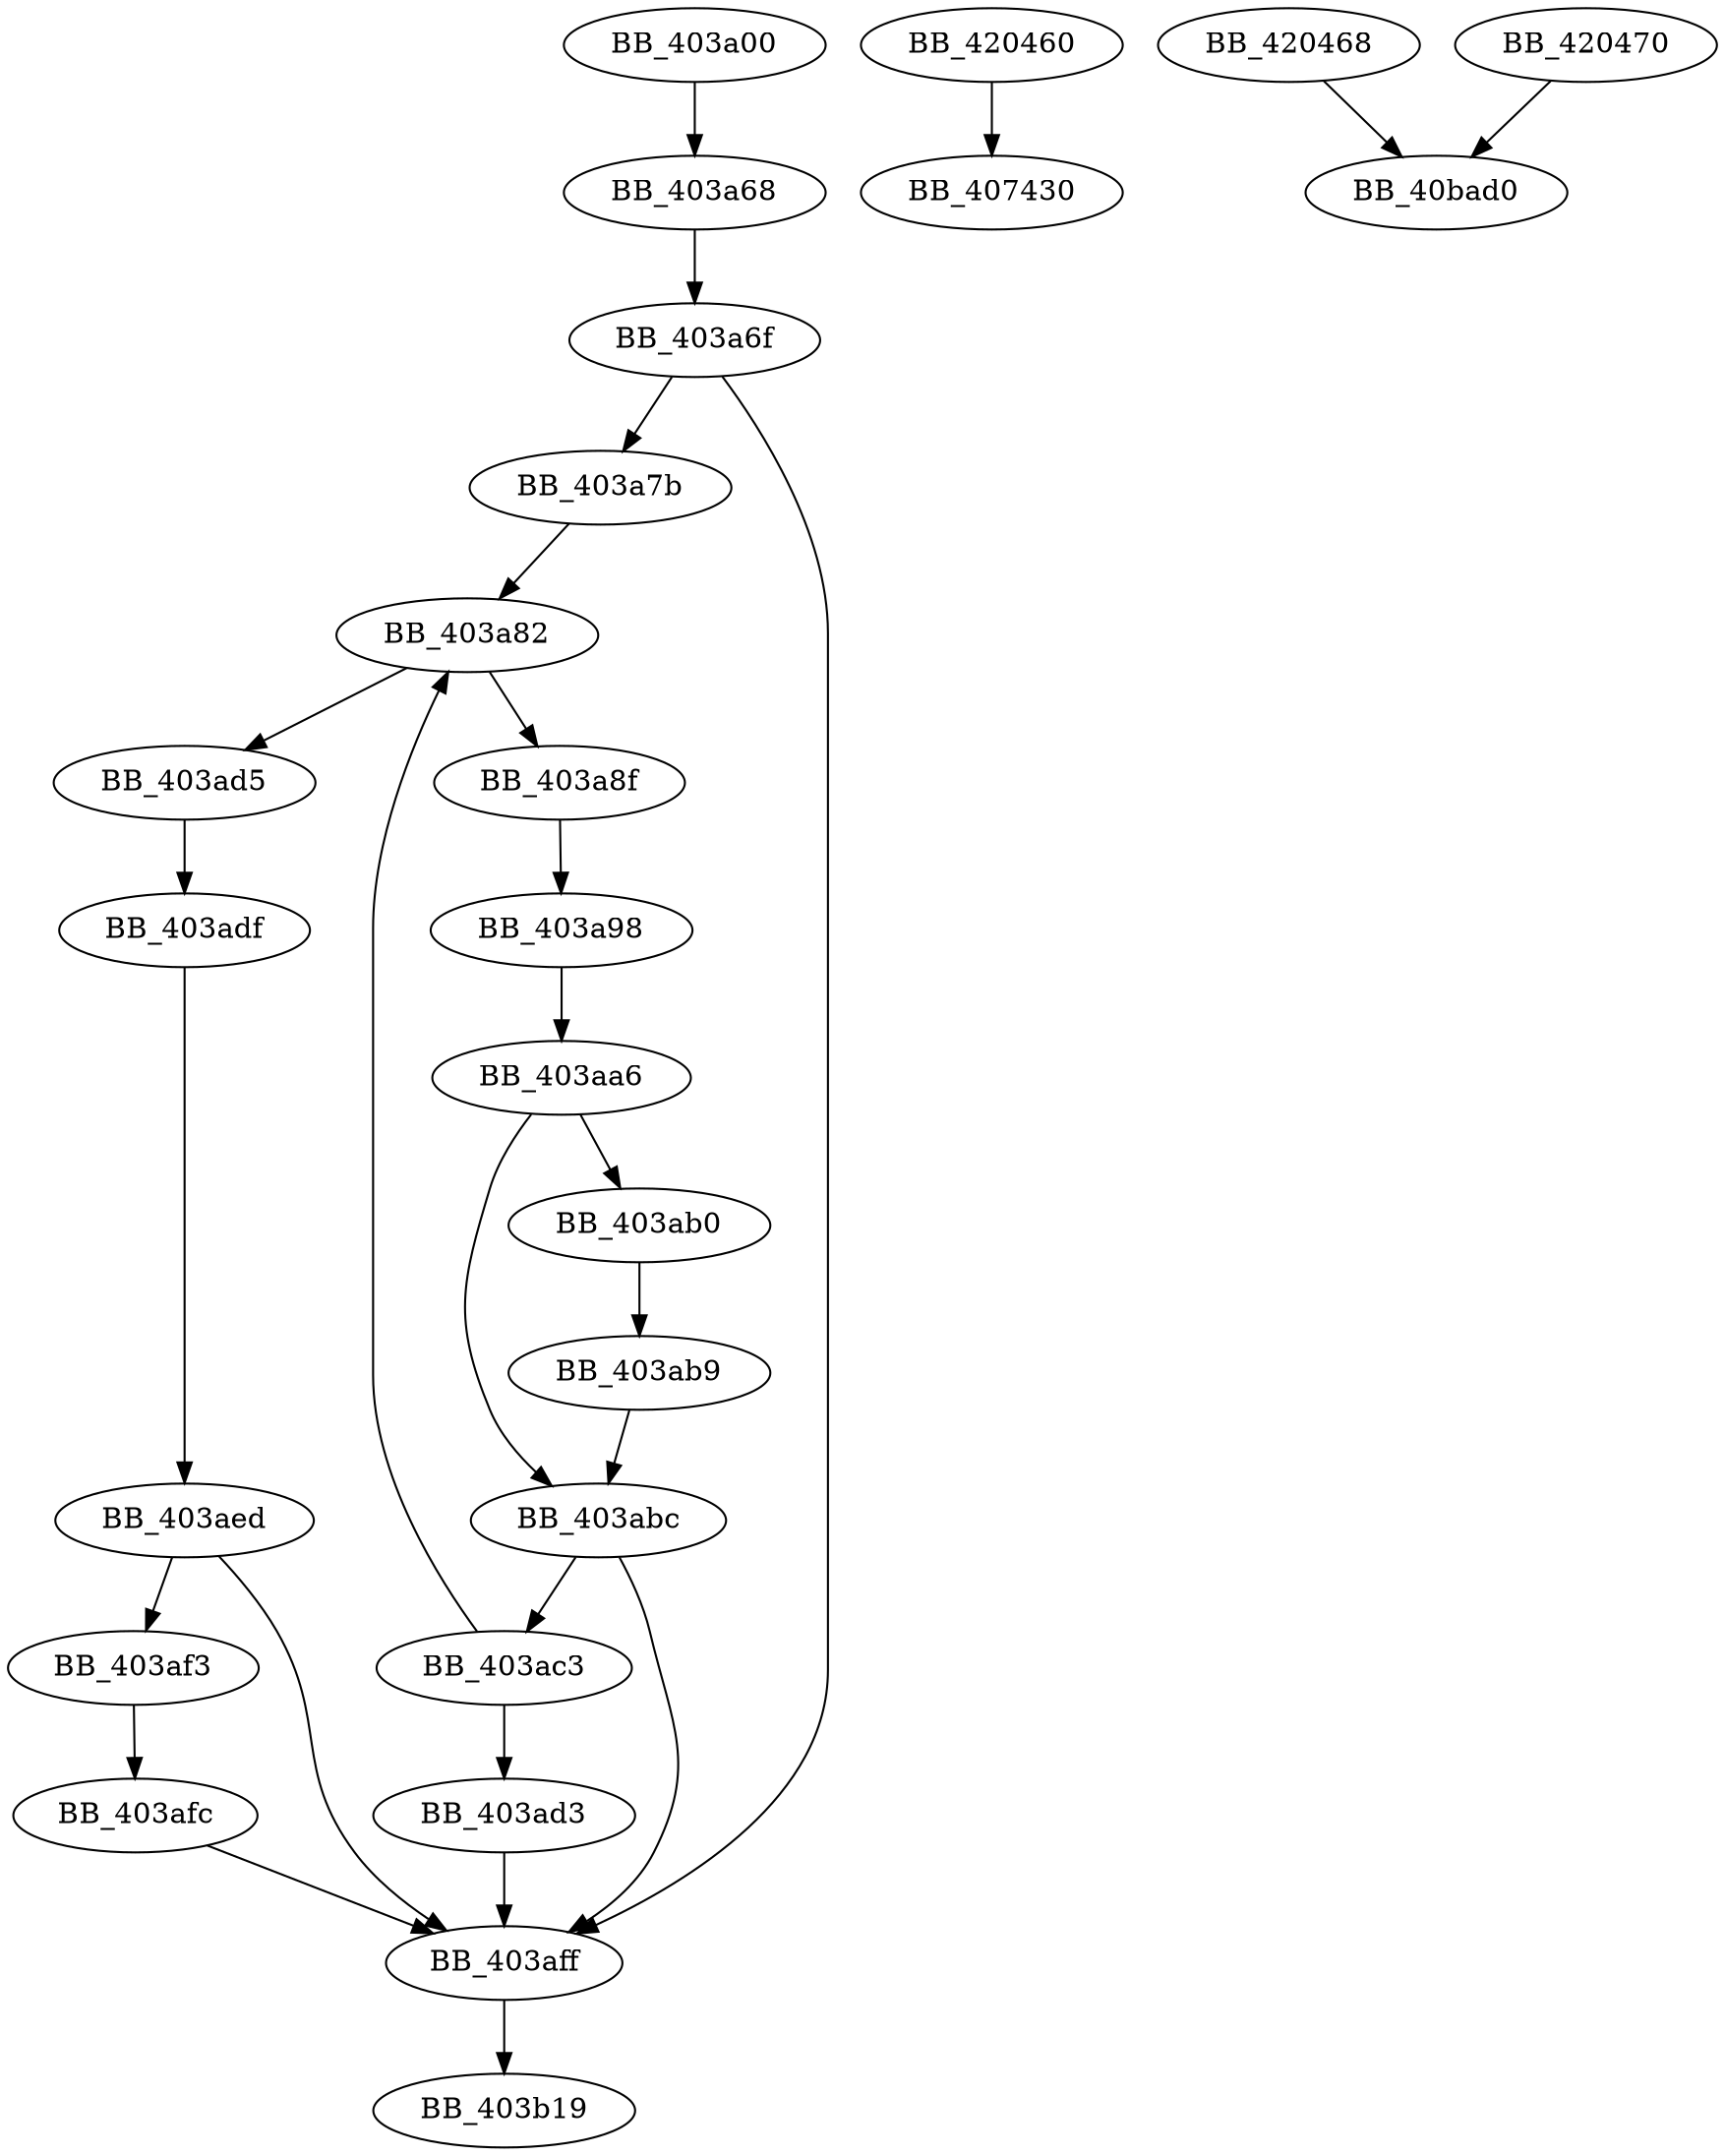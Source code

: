 DiGraph sub_403A00{
BB_403a00->BB_403a68
BB_403a68->BB_403a6f
BB_403a6f->BB_403a7b
BB_403a6f->BB_403aff
BB_403a7b->BB_403a82
BB_403a82->BB_403a8f
BB_403a82->BB_403ad5
BB_403a8f->BB_403a98
BB_403a98->BB_403aa6
BB_403aa6->BB_403ab0
BB_403aa6->BB_403abc
BB_403ab0->BB_403ab9
BB_403ab9->BB_403abc
BB_403abc->BB_403ac3
BB_403abc->BB_403aff
BB_403ac3->BB_403a82
BB_403ac3->BB_403ad3
BB_403ad3->BB_403aff
BB_403ad5->BB_403adf
BB_403adf->BB_403aed
BB_403aed->BB_403af3
BB_403aed->BB_403aff
BB_403af3->BB_403afc
BB_403afc->BB_403aff
BB_403aff->BB_403b19
BB_420460->BB_407430
BB_420468->BB_40bad0
BB_420470->BB_40bad0
}
